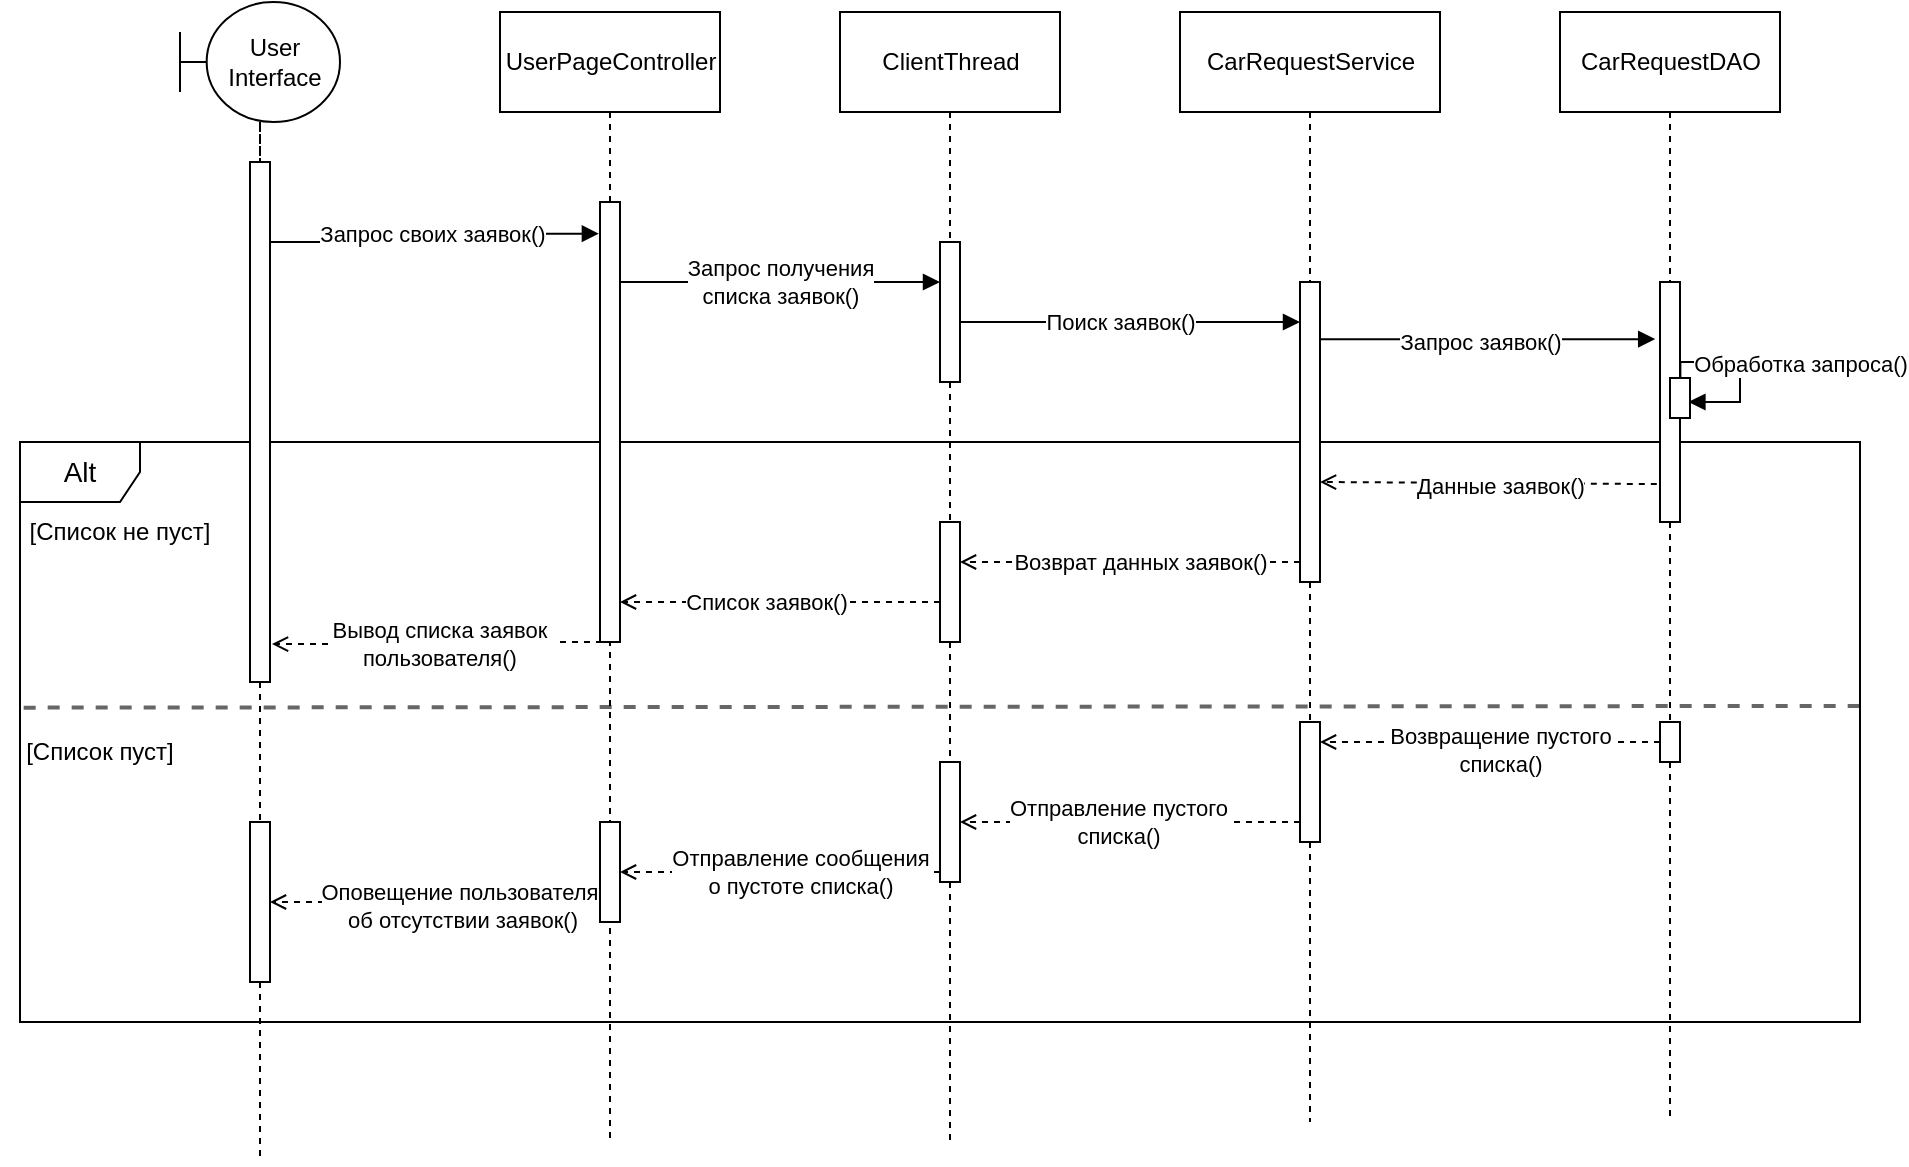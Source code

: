 <mxfile version="25.0.3">
  <diagram id="Jzhrm8ADo_hnbzcnPIq0" name="Страница 1">
    <mxGraphModel dx="1035" dy="551" grid="1" gridSize="10" guides="1" tooltips="1" connect="1" arrows="1" fold="1" page="1" pageScale="1" pageWidth="1169" pageHeight="827" math="0" shadow="0">
      <root>
        <mxCell id="0" />
        <mxCell id="1" parent="0" />
        <mxCell id="Gceo2TrFd9_NEJS-I-wb-1" value="Alt" style="shape=umlFrame;whiteSpace=wrap;html=1;labelBackgroundColor=none;fillColor=#ffffff;fontSize=14;" vertex="1" parent="1">
          <mxGeometry x="10" y="300" width="920" height="290" as="geometry" />
        </mxCell>
        <mxCell id="H8I2yWT_91cUdHV6mu30-6" style="edgeStyle=orthogonalEdgeStyle;rounded=0;orthogonalLoop=1;jettySize=auto;html=1;dashed=1;endArrow=none;endFill=0;" parent="1" source="H8I2yWT_91cUdHV6mu30-11" edge="1">
          <mxGeometry relative="1" as="geometry">
            <mxPoint x="130" y="660" as="targetPoint" />
          </mxGeometry>
        </mxCell>
        <mxCell id="H8I2yWT_91cUdHV6mu30-1" value="User Interface" style="shape=umlBoundary;whiteSpace=wrap;html=1;" parent="1" vertex="1">
          <mxGeometry x="90" y="80" width="80" height="60" as="geometry" />
        </mxCell>
        <mxCell id="H8I2yWT_91cUdHV6mu30-7" style="edgeStyle=orthogonalEdgeStyle;rounded=0;orthogonalLoop=1;jettySize=auto;html=1;exitX=0.5;exitY=1;exitDx=0;exitDy=0;dashed=1;endArrow=none;endFill=0;" parent="1" source="H8I2yWT_91cUdHV6mu30-2" edge="1">
          <mxGeometry relative="1" as="geometry">
            <mxPoint x="305" y="650" as="targetPoint" />
          </mxGeometry>
        </mxCell>
        <mxCell id="H8I2yWT_91cUdHV6mu30-2" value="UserPageController" style="html=1;" parent="1" vertex="1">
          <mxGeometry x="250" y="85" width="110" height="50" as="geometry" />
        </mxCell>
        <mxCell id="H8I2yWT_91cUdHV6mu30-8" style="edgeStyle=orthogonalEdgeStyle;rounded=0;orthogonalLoop=1;jettySize=auto;html=1;exitX=0.5;exitY=1;exitDx=0;exitDy=0;dashed=1;endArrow=none;endFill=0;" parent="1" source="Gceo2TrFd9_NEJS-I-wb-17" edge="1">
          <mxGeometry relative="1" as="geometry">
            <mxPoint x="475" y="650" as="targetPoint" />
          </mxGeometry>
        </mxCell>
        <mxCell id="H8I2yWT_91cUdHV6mu30-3" value="ClientThread" style="html=1;" parent="1" vertex="1">
          <mxGeometry x="420" y="85" width="110" height="50" as="geometry" />
        </mxCell>
        <mxCell id="H8I2yWT_91cUdHV6mu30-9" style="edgeStyle=orthogonalEdgeStyle;rounded=0;orthogonalLoop=1;jettySize=auto;html=1;exitX=0.5;exitY=1;exitDx=0;exitDy=0;dashed=1;endArrow=none;endFill=0;" parent="1" source="Gceo2TrFd9_NEJS-I-wb-13" edge="1">
          <mxGeometry relative="1" as="geometry">
            <mxPoint x="655" y="640" as="targetPoint" />
          </mxGeometry>
        </mxCell>
        <mxCell id="H8I2yWT_91cUdHV6mu30-4" value="CarRequestService" style="html=1;" parent="1" vertex="1">
          <mxGeometry x="590" y="85" width="130" height="50" as="geometry" />
        </mxCell>
        <mxCell id="H8I2yWT_91cUdHV6mu30-10" style="edgeStyle=orthogonalEdgeStyle;rounded=0;orthogonalLoop=1;jettySize=auto;html=1;exitX=0.5;exitY=1;exitDx=0;exitDy=0;dashed=1;endArrow=none;endFill=0;" parent="1" source="Gceo2TrFd9_NEJS-I-wb-11" edge="1">
          <mxGeometry relative="1" as="geometry">
            <mxPoint x="835" y="640" as="targetPoint" />
          </mxGeometry>
        </mxCell>
        <mxCell id="H8I2yWT_91cUdHV6mu30-5" value="CarRequestDAO" style="html=1;" parent="1" vertex="1">
          <mxGeometry x="780" y="85" width="110" height="50" as="geometry" />
        </mxCell>
        <mxCell id="H8I2yWT_91cUdHV6mu30-11" value="" style="html=1;points=[];perimeter=orthogonalPerimeter;" parent="1" vertex="1">
          <mxGeometry x="125" y="160" width="10" height="260" as="geometry" />
        </mxCell>
        <mxCell id="H8I2yWT_91cUdHV6mu30-12" style="edgeStyle=orthogonalEdgeStyle;rounded=0;orthogonalLoop=1;jettySize=auto;html=1;dashed=1;endArrow=none;endFill=0;" parent="1" source="H8I2yWT_91cUdHV6mu30-1" target="H8I2yWT_91cUdHV6mu30-11" edge="1">
          <mxGeometry relative="1" as="geometry">
            <mxPoint x="130" y="560.8" as="targetPoint" />
            <mxPoint x="130" y="140" as="sourcePoint" />
          </mxGeometry>
        </mxCell>
        <mxCell id="H8I2yWT_91cUdHV6mu30-17" style="edgeStyle=orthogonalEdgeStyle;rounded=0;orthogonalLoop=1;jettySize=auto;html=1;endArrow=block;endFill=1;" parent="1" source="H8I2yWT_91cUdHV6mu30-13" target="H8I2yWT_91cUdHV6mu30-15" edge="1">
          <mxGeometry relative="1" as="geometry">
            <Array as="points">
              <mxPoint x="340" y="220" />
              <mxPoint x="340" y="220" />
            </Array>
          </mxGeometry>
        </mxCell>
        <mxCell id="H8I2yWT_91cUdHV6mu30-18" value="Запрос получения &lt;br&gt;списка заявок()" style="edgeLabel;html=1;align=center;verticalAlign=middle;resizable=0;points=[];" parent="H8I2yWT_91cUdHV6mu30-17" vertex="1" connectable="0">
          <mxGeometry x="0.107" relative="1" as="geometry">
            <mxPoint x="-9" as="offset" />
          </mxGeometry>
        </mxCell>
        <mxCell id="Gceo2TrFd9_NEJS-I-wb-8" style="edgeStyle=orthogonalEdgeStyle;rounded=0;orthogonalLoop=1;jettySize=auto;html=1;dashed=1;endArrow=open;endFill=0;entryX=1.1;entryY=0.927;entryDx=0;entryDy=0;entryPerimeter=0;" edge="1" parent="1" target="H8I2yWT_91cUdHV6mu30-11">
          <mxGeometry relative="1" as="geometry">
            <mxPoint x="301" y="400" as="sourcePoint" />
            <mxPoint x="123.143" y="400" as="targetPoint" />
            <Array as="points">
              <mxPoint x="219" y="401" />
            </Array>
          </mxGeometry>
        </mxCell>
        <mxCell id="Gceo2TrFd9_NEJS-I-wb-9" value="Вывод списка заявок&amp;nbsp;&lt;div&gt;пользователя()&amp;nbsp;&lt;/div&gt;" style="edgeLabel;html=1;align=center;verticalAlign=middle;resizable=0;points=[];" vertex="1" connectable="0" parent="Gceo2TrFd9_NEJS-I-wb-8">
          <mxGeometry x="0.197" relative="1" as="geometry">
            <mxPoint x="18" as="offset" />
          </mxGeometry>
        </mxCell>
        <mxCell id="H8I2yWT_91cUdHV6mu30-13" value="" style="html=1;points=[];perimeter=orthogonalPerimeter;" parent="1" vertex="1">
          <mxGeometry x="300" y="180" width="10" height="220" as="geometry" />
        </mxCell>
        <mxCell id="H8I2yWT_91cUdHV6mu30-21" style="edgeStyle=orthogonalEdgeStyle;rounded=0;orthogonalLoop=1;jettySize=auto;html=1;endArrow=block;endFill=1;" parent="1" source="H8I2yWT_91cUdHV6mu30-15" target="H8I2yWT_91cUdHV6mu30-19" edge="1">
          <mxGeometry relative="1" as="geometry">
            <Array as="points">
              <mxPoint x="620" y="240" />
              <mxPoint x="620" y="240" />
            </Array>
          </mxGeometry>
        </mxCell>
        <mxCell id="H8I2yWT_91cUdHV6mu30-22" value="Поиск заявок()" style="edgeLabel;html=1;align=center;verticalAlign=middle;resizable=0;points=[];" parent="H8I2yWT_91cUdHV6mu30-21" vertex="1" connectable="0">
          <mxGeometry x="-0.287" y="2" relative="1" as="geometry">
            <mxPoint x="19" y="2" as="offset" />
          </mxGeometry>
        </mxCell>
        <mxCell id="H8I2yWT_91cUdHV6mu30-15" value="" style="html=1;points=[];perimeter=orthogonalPerimeter;" parent="1" vertex="1">
          <mxGeometry x="470" y="200" width="10" height="70" as="geometry" />
        </mxCell>
        <mxCell id="H8I2yWT_91cUdHV6mu30-16" style="edgeStyle=orthogonalEdgeStyle;rounded=0;orthogonalLoop=1;jettySize=auto;html=1;exitX=0.5;exitY=1;exitDx=0;exitDy=0;dashed=1;endArrow=none;endFill=0;" parent="1" source="H8I2yWT_91cUdHV6mu30-3" target="H8I2yWT_91cUdHV6mu30-15" edge="1">
          <mxGeometry relative="1" as="geometry">
            <mxPoint x="475" y="580" as="targetPoint" />
            <mxPoint x="475" y="135" as="sourcePoint" />
          </mxGeometry>
        </mxCell>
        <mxCell id="H8I2yWT_91cUdHV6mu30-25" style="edgeStyle=orthogonalEdgeStyle;rounded=0;orthogonalLoop=1;jettySize=auto;html=1;endArrow=block;endFill=1;entryX=-0.24;entryY=0.238;entryDx=0;entryDy=0;entryPerimeter=0;" parent="1" source="H8I2yWT_91cUdHV6mu30-19" target="H8I2yWT_91cUdHV6mu30-23" edge="1">
          <mxGeometry relative="1" as="geometry">
            <mxPoint x="800" y="250" as="targetPoint" />
            <Array as="points">
              <mxPoint x="745" y="249" />
            </Array>
          </mxGeometry>
        </mxCell>
        <mxCell id="H8I2yWT_91cUdHV6mu30-26" value="Запрос заявок()" style="edgeLabel;html=1;align=center;verticalAlign=middle;resizable=0;points=[];" parent="H8I2yWT_91cUdHV6mu30-25" vertex="1" connectable="0">
          <mxGeometry x="-0.394" y="-1" relative="1" as="geometry">
            <mxPoint x="29" as="offset" />
          </mxGeometry>
        </mxCell>
        <mxCell id="6NppYY_hd-WqiuafVUlB-8" style="edgeStyle=orthogonalEdgeStyle;rounded=0;orthogonalLoop=1;jettySize=auto;html=1;dashed=1;endArrow=open;endFill=0;" parent="1" source="H8I2yWT_91cUdHV6mu30-19" target="6NppYY_hd-WqiuafVUlB-6" edge="1">
          <mxGeometry relative="1" as="geometry">
            <Array as="points">
              <mxPoint x="530" y="360" />
              <mxPoint x="530" y="360" />
            </Array>
          </mxGeometry>
        </mxCell>
        <mxCell id="6NppYY_hd-WqiuafVUlB-9" value="Возврат данных заявок()" style="edgeLabel;html=1;align=center;verticalAlign=middle;resizable=0;points=[];" parent="6NppYY_hd-WqiuafVUlB-8" vertex="1" connectable="0">
          <mxGeometry x="-0.165" y="-4" relative="1" as="geometry">
            <mxPoint x="-9" y="4" as="offset" />
          </mxGeometry>
        </mxCell>
        <mxCell id="H8I2yWT_91cUdHV6mu30-19" value="" style="html=1;points=[];perimeter=orthogonalPerimeter;" parent="1" vertex="1">
          <mxGeometry x="650" y="220" width="10" height="150" as="geometry" />
        </mxCell>
        <mxCell id="H8I2yWT_91cUdHV6mu30-20" style="edgeStyle=orthogonalEdgeStyle;rounded=0;orthogonalLoop=1;jettySize=auto;html=1;exitX=0.5;exitY=1;exitDx=0;exitDy=0;dashed=1;endArrow=none;endFill=0;" parent="1" source="H8I2yWT_91cUdHV6mu30-4" target="H8I2yWT_91cUdHV6mu30-19" edge="1">
          <mxGeometry relative="1" as="geometry">
            <mxPoint x="655" y="582.4" as="targetPoint" />
            <mxPoint x="655" y="135" as="sourcePoint" />
          </mxGeometry>
        </mxCell>
        <mxCell id="H8I2yWT_91cUdHV6mu30-29" value="Обработка запроса()" style="edgeStyle=orthogonalEdgeStyle;rounded=0;orthogonalLoop=1;jettySize=auto;html=1;entryX=0.92;entryY=0.6;entryDx=0;entryDy=0;entryPerimeter=0;endArrow=block;endFill=1;exitX=1.016;exitY=0.498;exitDx=0;exitDy=0;exitPerimeter=0;" parent="1" source="H8I2yWT_91cUdHV6mu30-23" target="H8I2yWT_91cUdHV6mu30-28" edge="1">
          <mxGeometry x="0.056" y="30" relative="1" as="geometry">
            <Array as="points">
              <mxPoint x="870" y="260" />
              <mxPoint x="870" y="280" />
            </Array>
            <mxPoint as="offset" />
          </mxGeometry>
        </mxCell>
        <mxCell id="H8I2yWT_91cUdHV6mu30-23" value="" style="html=1;points=[];perimeter=orthogonalPerimeter;" parent="1" vertex="1">
          <mxGeometry x="830" y="220" width="10" height="120" as="geometry" />
        </mxCell>
        <mxCell id="H8I2yWT_91cUdHV6mu30-24" style="edgeStyle=orthogonalEdgeStyle;rounded=0;orthogonalLoop=1;jettySize=auto;html=1;exitX=0.5;exitY=1;exitDx=0;exitDy=0;dashed=1;endArrow=none;endFill=0;" parent="1" source="H8I2yWT_91cUdHV6mu30-5" target="H8I2yWT_91cUdHV6mu30-23" edge="1">
          <mxGeometry relative="1" as="geometry">
            <mxPoint x="835" y="580" as="targetPoint" />
            <mxPoint x="835" y="135" as="sourcePoint" />
          </mxGeometry>
        </mxCell>
        <mxCell id="H8I2yWT_91cUdHV6mu30-28" value="" style="html=1;points=[];perimeter=orthogonalPerimeter;" parent="1" vertex="1">
          <mxGeometry x="835" y="268" width="10" height="20" as="geometry" />
        </mxCell>
        <mxCell id="6NppYY_hd-WqiuafVUlB-2" value="" style="endArrow=open;html=1;rounded=0;entryX=1;entryY=0.727;entryDx=0;entryDy=0;entryPerimeter=0;exitX=-0.16;exitY=0.675;exitDx=0;exitDy=0;exitPerimeter=0;dashed=1;endFill=0;" parent="1" edge="1">
          <mxGeometry width="50" height="50" relative="1" as="geometry">
            <mxPoint x="828.4" y="321.03" as="sourcePoint" />
            <mxPoint x="660" y="320" as="targetPoint" />
          </mxGeometry>
        </mxCell>
        <mxCell id="6NppYY_hd-WqiuafVUlB-3" value="Данные заявок()" style="edgeLabel;html=1;align=center;verticalAlign=middle;resizable=0;points=[];" parent="6NppYY_hd-WqiuafVUlB-2" vertex="1" connectable="0">
          <mxGeometry x="-0.306" y="1" relative="1" as="geometry">
            <mxPoint x="-20" as="offset" />
          </mxGeometry>
        </mxCell>
        <mxCell id="6NppYY_hd-WqiuafVUlB-7" value="" style="edgeStyle=orthogonalEdgeStyle;rounded=0;orthogonalLoop=1;jettySize=auto;html=1;exitX=0.5;exitY=1;exitDx=0;exitDy=0;dashed=1;endArrow=none;endFill=0;" parent="1" source="H8I2yWT_91cUdHV6mu30-15" target="6NppYY_hd-WqiuafVUlB-6" edge="1">
          <mxGeometry relative="1" as="geometry">
            <mxPoint x="475" y="580" as="targetPoint" />
            <mxPoint x="475" y="270" as="sourcePoint" />
            <Array as="points">
              <mxPoint x="475" y="360" />
              <mxPoint x="475" y="360" />
            </Array>
          </mxGeometry>
        </mxCell>
        <mxCell id="6NppYY_hd-WqiuafVUlB-6" value="" style="html=1;points=[[0,0,0,0,5],[0,1,0,0,-5],[1,0,0,0,5],[1,1,0,0,-5]];perimeter=orthogonalPerimeter;outlineConnect=0;targetShapes=umlLifeline;portConstraint=eastwest;newEdgeStyle={&quot;curved&quot;:0,&quot;rounded&quot;:0};" parent="1" vertex="1">
          <mxGeometry x="470" y="340" width="10" height="60" as="geometry" />
        </mxCell>
        <mxCell id="6NppYY_hd-WqiuafVUlB-11" style="edgeStyle=orthogonalEdgeStyle;rounded=0;orthogonalLoop=1;jettySize=auto;html=1;endArrow=block;endFill=1;entryX=-0.055;entryY=0.072;entryDx=0;entryDy=0;entryPerimeter=0;" parent="1" target="H8I2yWT_91cUdHV6mu30-13" edge="1">
          <mxGeometry relative="1" as="geometry">
            <Array as="points">
              <mxPoint x="165" y="200" />
            </Array>
            <mxPoint x="135" y="200" as="sourcePoint" />
            <mxPoint x="295" y="200" as="targetPoint" />
          </mxGeometry>
        </mxCell>
        <mxCell id="6NppYY_hd-WqiuafVUlB-12" value="Запрос своих заявок()" style="edgeLabel;html=1;align=center;verticalAlign=middle;resizable=0;points=[];" parent="6NppYY_hd-WqiuafVUlB-11" vertex="1" connectable="0">
          <mxGeometry x="0.107" relative="1" as="geometry">
            <mxPoint x="-9" as="offset" />
          </mxGeometry>
        </mxCell>
        <mxCell id="6NppYY_hd-WqiuafVUlB-13" style="edgeStyle=orthogonalEdgeStyle;rounded=0;orthogonalLoop=1;jettySize=auto;html=1;curved=0;endArrow=open;endFill=0;dashed=1;" parent="1" source="6NppYY_hd-WqiuafVUlB-6" edge="1">
          <mxGeometry relative="1" as="geometry">
            <mxPoint x="310" y="380" as="targetPoint" />
            <Array as="points">
              <mxPoint x="390" y="380" />
              <mxPoint x="390" y="380" />
            </Array>
          </mxGeometry>
        </mxCell>
        <mxCell id="6NppYY_hd-WqiuafVUlB-14" value="Список заявок()" style="edgeLabel;html=1;align=center;verticalAlign=middle;resizable=0;points=[];" parent="6NppYY_hd-WqiuafVUlB-13" vertex="1" connectable="0">
          <mxGeometry x="0.094" relative="1" as="geometry">
            <mxPoint as="offset" />
          </mxGeometry>
        </mxCell>
        <mxCell id="Gceo2TrFd9_NEJS-I-wb-2" value="" style="endArrow=none;dashed=1;html=1;strokeWidth=2;rounded=0;exitX=0.002;exitY=0.458;exitDx=0;exitDy=0;exitPerimeter=0;entryX=1;entryY=0.455;entryDx=0;entryDy=0;entryPerimeter=0;opacity=60;" edge="1" parent="1" source="Gceo2TrFd9_NEJS-I-wb-1" target="Gceo2TrFd9_NEJS-I-wb-1">
          <mxGeometry width="50" height="50" relative="1" as="geometry">
            <mxPoint x="200" y="520" as="sourcePoint" />
            <mxPoint x="250" y="470" as="targetPoint" />
          </mxGeometry>
        </mxCell>
        <mxCell id="Gceo2TrFd9_NEJS-I-wb-3" value="[Список не пуст]" style="text;html=1;align=center;verticalAlign=middle;whiteSpace=wrap;rounded=0;" vertex="1" parent="1">
          <mxGeometry x="10" y="330" width="100" height="30" as="geometry" />
        </mxCell>
        <mxCell id="Gceo2TrFd9_NEJS-I-wb-4" value="[Список пуст]" style="text;html=1;align=center;verticalAlign=middle;whiteSpace=wrap;rounded=0;" vertex="1" parent="1">
          <mxGeometry y="439.5" width="100" height="30" as="geometry" />
        </mxCell>
        <mxCell id="Gceo2TrFd9_NEJS-I-wb-10" value="" style="edgeStyle=orthogonalEdgeStyle;rounded=0;orthogonalLoop=1;jettySize=auto;html=1;exitX=0.5;exitY=1;exitDx=0;exitDy=0;dashed=1;endArrow=none;endFill=0;" edge="1" parent="1" source="H8I2yWT_91cUdHV6mu30-23" target="Gceo2TrFd9_NEJS-I-wb-11">
          <mxGeometry relative="1" as="geometry">
            <mxPoint x="835" y="580" as="targetPoint" />
            <mxPoint x="835" y="340" as="sourcePoint" />
            <Array as="points">
              <mxPoint x="835" y="440" />
              <mxPoint x="835" y="440" />
            </Array>
          </mxGeometry>
        </mxCell>
        <mxCell id="Gceo2TrFd9_NEJS-I-wb-14" style="edgeStyle=orthogonalEdgeStyle;rounded=0;orthogonalLoop=1;jettySize=auto;html=1;curved=0;dashed=1;endArrow=open;endFill=0;" edge="1" parent="1" source="Gceo2TrFd9_NEJS-I-wb-11" target="Gceo2TrFd9_NEJS-I-wb-13">
          <mxGeometry relative="1" as="geometry">
            <Array as="points">
              <mxPoint x="710" y="450" />
              <mxPoint x="710" y="450" />
            </Array>
          </mxGeometry>
        </mxCell>
        <mxCell id="Gceo2TrFd9_NEJS-I-wb-15" value="Возвращение пустого&lt;div&gt;списка()&lt;/div&gt;" style="edgeLabel;html=1;align=center;verticalAlign=middle;resizable=0;points=[];" vertex="1" connectable="0" parent="Gceo2TrFd9_NEJS-I-wb-14">
          <mxGeometry x="0.138" y="4" relative="1" as="geometry">
            <mxPoint x="16" as="offset" />
          </mxGeometry>
        </mxCell>
        <mxCell id="Gceo2TrFd9_NEJS-I-wb-11" value="" style="html=1;points=[[0,0,0,0,5],[0,1,0,0,-5],[1,0,0,0,5],[1,1,0,0,-5]];perimeter=orthogonalPerimeter;outlineConnect=0;targetShapes=umlLifeline;portConstraint=eastwest;newEdgeStyle={&quot;curved&quot;:0,&quot;rounded&quot;:0};" vertex="1" parent="1">
          <mxGeometry x="830" y="440" width="10" height="20" as="geometry" />
        </mxCell>
        <mxCell id="Gceo2TrFd9_NEJS-I-wb-12" value="" style="edgeStyle=orthogonalEdgeStyle;rounded=0;orthogonalLoop=1;jettySize=auto;html=1;exitX=0.5;exitY=1;exitDx=0;exitDy=0;dashed=1;endArrow=none;endFill=0;" edge="1" parent="1" source="H8I2yWT_91cUdHV6mu30-19" target="Gceo2TrFd9_NEJS-I-wb-13">
          <mxGeometry relative="1" as="geometry">
            <mxPoint x="655" y="582.4" as="targetPoint" />
            <mxPoint x="655" y="370" as="sourcePoint" />
            <Array as="points">
              <mxPoint x="655" y="450" />
              <mxPoint x="655" y="450" />
            </Array>
          </mxGeometry>
        </mxCell>
        <mxCell id="Gceo2TrFd9_NEJS-I-wb-19" style="edgeStyle=orthogonalEdgeStyle;rounded=0;orthogonalLoop=1;jettySize=auto;html=1;curved=0;dashed=1;endArrow=open;endFill=0;" edge="1" parent="1" source="Gceo2TrFd9_NEJS-I-wb-13" target="Gceo2TrFd9_NEJS-I-wb-17">
          <mxGeometry relative="1" as="geometry">
            <Array as="points">
              <mxPoint x="600" y="490" />
              <mxPoint x="600" y="490" />
            </Array>
          </mxGeometry>
        </mxCell>
        <mxCell id="Gceo2TrFd9_NEJS-I-wb-20" value="Отправление пустого&lt;div&gt;списка()&lt;/div&gt;" style="edgeLabel;html=1;align=center;verticalAlign=middle;resizable=0;points=[];" vertex="1" connectable="0" parent="Gceo2TrFd9_NEJS-I-wb-19">
          <mxGeometry x="0.069" relative="1" as="geometry">
            <mxPoint as="offset" />
          </mxGeometry>
        </mxCell>
        <mxCell id="Gceo2TrFd9_NEJS-I-wb-13" value="" style="html=1;points=[[0,0,0,0,5],[0,1,0,0,-5],[1,0,0,0,5],[1,1,0,0,-5]];perimeter=orthogonalPerimeter;outlineConnect=0;targetShapes=umlLifeline;portConstraint=eastwest;newEdgeStyle={&quot;curved&quot;:0,&quot;rounded&quot;:0};" vertex="1" parent="1">
          <mxGeometry x="650" y="440" width="10" height="60" as="geometry" />
        </mxCell>
        <mxCell id="Gceo2TrFd9_NEJS-I-wb-16" value="" style="edgeStyle=orthogonalEdgeStyle;rounded=0;orthogonalLoop=1;jettySize=auto;html=1;exitX=0.5;exitY=1;exitDx=0;exitDy=0;dashed=1;endArrow=none;endFill=0;" edge="1" parent="1" source="6NppYY_hd-WqiuafVUlB-6" target="Gceo2TrFd9_NEJS-I-wb-17">
          <mxGeometry relative="1" as="geometry">
            <mxPoint x="475" y="620" as="targetPoint" />
            <mxPoint x="475" y="400" as="sourcePoint" />
            <Array as="points">
              <mxPoint x="475" y="460" />
              <mxPoint x="475" y="460" />
            </Array>
          </mxGeometry>
        </mxCell>
        <mxCell id="Gceo2TrFd9_NEJS-I-wb-22" style="edgeStyle=orthogonalEdgeStyle;rounded=0;orthogonalLoop=1;jettySize=auto;html=1;curved=0;dashed=1;endArrow=open;endFill=0;" edge="1" parent="1" source="Gceo2TrFd9_NEJS-I-wb-17" target="Gceo2TrFd9_NEJS-I-wb-21">
          <mxGeometry relative="1" as="geometry">
            <Array as="points">
              <mxPoint x="420" y="515" />
              <mxPoint x="420" y="515" />
            </Array>
          </mxGeometry>
        </mxCell>
        <mxCell id="Gceo2TrFd9_NEJS-I-wb-23" value="Отправление сообщения&lt;div&gt;о пустоте списка()&lt;/div&gt;" style="edgeLabel;html=1;align=center;verticalAlign=middle;resizable=0;points=[];" vertex="1" connectable="0" parent="Gceo2TrFd9_NEJS-I-wb-22">
          <mxGeometry x="0.092" y="1" relative="1" as="geometry">
            <mxPoint x="17" y="-1" as="offset" />
          </mxGeometry>
        </mxCell>
        <mxCell id="Gceo2TrFd9_NEJS-I-wb-17" value="" style="html=1;points=[[0,0,0,0,5],[0,1,0,0,-5],[1,0,0,0,5],[1,1,0,0,-5]];perimeter=orthogonalPerimeter;outlineConnect=0;targetShapes=umlLifeline;portConstraint=eastwest;newEdgeStyle={&quot;curved&quot;:0,&quot;rounded&quot;:0};" vertex="1" parent="1">
          <mxGeometry x="470" y="460" width="10" height="60" as="geometry" />
        </mxCell>
        <mxCell id="Gceo2TrFd9_NEJS-I-wb-25" style="edgeStyle=orthogonalEdgeStyle;rounded=0;orthogonalLoop=1;jettySize=auto;html=1;curved=0;dashed=1;endArrow=open;endFill=0;" edge="1" parent="1" source="Gceo2TrFd9_NEJS-I-wb-21" target="Gceo2TrFd9_NEJS-I-wb-24">
          <mxGeometry relative="1" as="geometry">
            <Array as="points">
              <mxPoint x="260" y="530" />
              <mxPoint x="260" y="530" />
            </Array>
          </mxGeometry>
        </mxCell>
        <mxCell id="Gceo2TrFd9_NEJS-I-wb-26" value="Оповещение пользователя&amp;nbsp;&lt;div&gt;об отсутствии заявок()&lt;/div&gt;" style="edgeLabel;html=1;align=center;verticalAlign=middle;resizable=0;points=[];" vertex="1" connectable="0" parent="Gceo2TrFd9_NEJS-I-wb-25">
          <mxGeometry x="-0.162" y="2" relative="1" as="geometry">
            <mxPoint as="offset" />
          </mxGeometry>
        </mxCell>
        <mxCell id="Gceo2TrFd9_NEJS-I-wb-21" value="" style="html=1;points=[[0,0,0,0,5],[0,1,0,0,-5],[1,0,0,0,5],[1,1,0,0,-5]];perimeter=orthogonalPerimeter;outlineConnect=0;targetShapes=umlLifeline;portConstraint=eastwest;newEdgeStyle={&quot;curved&quot;:0,&quot;rounded&quot;:0};" vertex="1" parent="1">
          <mxGeometry x="300" y="490" width="10" height="50" as="geometry" />
        </mxCell>
        <mxCell id="Gceo2TrFd9_NEJS-I-wb-24" value="" style="html=1;points=[[0,0,0,0,5],[0,1,0,0,-5],[1,0,0,0,5],[1,1,0,0,-5]];perimeter=orthogonalPerimeter;outlineConnect=0;targetShapes=umlLifeline;portConstraint=eastwest;newEdgeStyle={&quot;curved&quot;:0,&quot;rounded&quot;:0};" vertex="1" parent="1">
          <mxGeometry x="125" y="490" width="10" height="80" as="geometry" />
        </mxCell>
      </root>
    </mxGraphModel>
  </diagram>
</mxfile>
